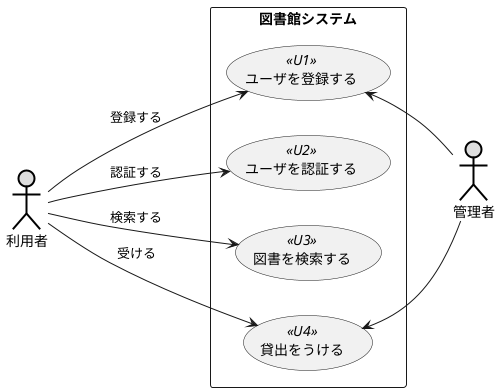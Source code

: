 @startuml 例題3
left to right direction
actor 利用者 #DDDDDD;line:black;line.bold;
actor 管理者 #DDDDDD;line:black;line.bold;
rectangle 図書館システム  {
usecase ユーザを登録する << U1 >>
usecase ユーザを認証する << U2 >>
usecase 図書を検索する << U3 >>
usecase 貸出をうける << U4 >>
}
利用者 --> ユーザを登録する : 登録する
利用者 ---> ユーザを認証する : 認証する
利用者 ---> 図書を検索する : 検索する
利用者 --> 貸出をうける : 受ける
ユーザを登録する <-- 管理者
貸出をうける <-- 管理者
@enduml